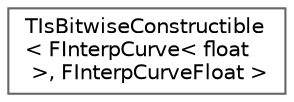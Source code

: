 digraph "Graphical Class Hierarchy"
{
 // INTERACTIVE_SVG=YES
 // LATEX_PDF_SIZE
  bgcolor="transparent";
  edge [fontname=Helvetica,fontsize=10,labelfontname=Helvetica,labelfontsize=10];
  node [fontname=Helvetica,fontsize=10,shape=box,height=0.2,width=0.4];
  rankdir="LR";
  Node0 [id="Node000000",label="TIsBitwiseConstructible\l\< FInterpCurve\< float\l \>, FInterpCurveFloat \>",height=0.2,width=0.4,color="grey40", fillcolor="white", style="filled",URL="$dd/d87/structTIsBitwiseConstructible_3_01FInterpCurve_3_01float_01_4_00_01FInterpCurveFloat_01_4.html",tooltip=" "];
}
